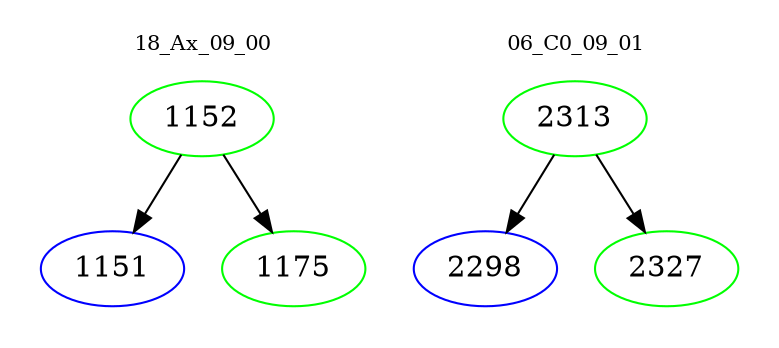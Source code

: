 digraph{
subgraph cluster_0 {
color = white
label = "18_Ax_09_00";
fontsize=10;
T0_1152 [label="1152", color="green"]
T0_1152 -> T0_1151 [color="black"]
T0_1151 [label="1151", color="blue"]
T0_1152 -> T0_1175 [color="black"]
T0_1175 [label="1175", color="green"]
}
subgraph cluster_1 {
color = white
label = "06_C0_09_01";
fontsize=10;
T1_2313 [label="2313", color="green"]
T1_2313 -> T1_2298 [color="black"]
T1_2298 [label="2298", color="blue"]
T1_2313 -> T1_2327 [color="black"]
T1_2327 [label="2327", color="green"]
}
}
